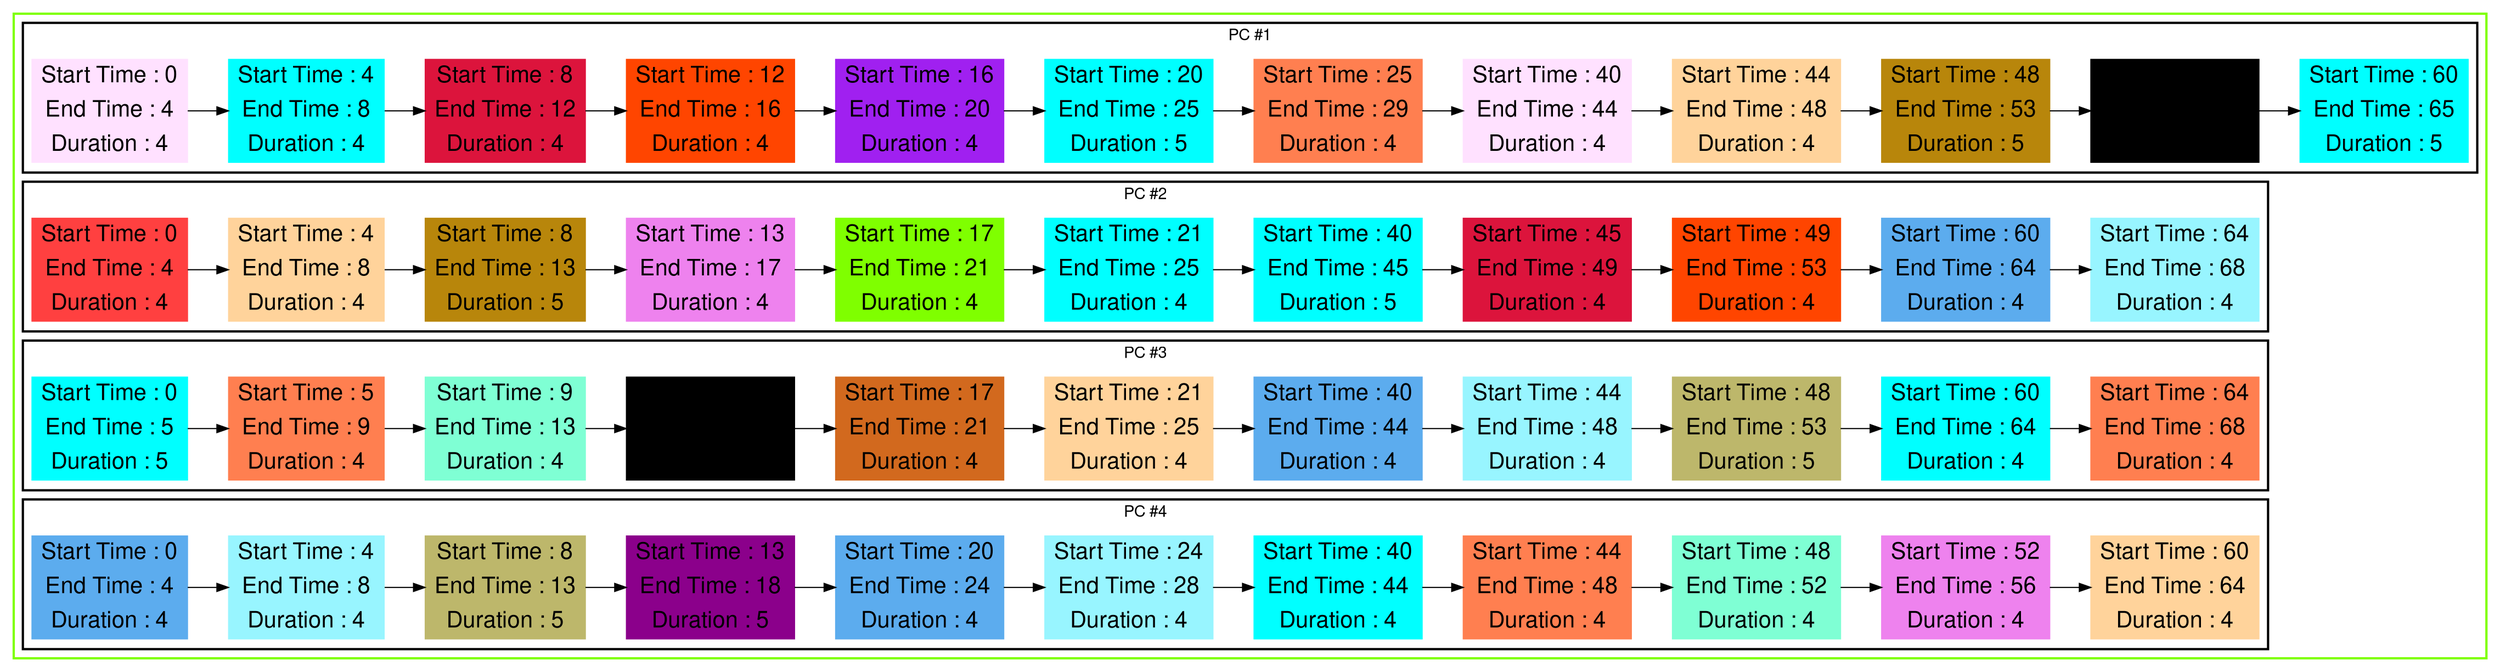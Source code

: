 digraph G {

fontname="Helvetica,Arial,sans-serif"
node [fontname="Helvetica,Arial,sans-serif"]
edge [fontname="Helvetica,Arial,sans-serif"]
graph [rankdir = "LR"];
node [fontsize = "20" shape = "ellipse"];

    subgraph cluster_Mod_0{
        color =chartreuse
        style = bold
        subgraph cluster_0{
           node [style=filled]
           color = black


            "node13" [
               label = "Start Time : 0 | End Time : 4 | Duration : 4"
               shape = "record"
               color = thistle1
            ]

            "node4" [
               label = "Start Time : 4 | End Time : 8 | Duration : 4"
               shape = "record"
               color = aqua
            ]

            "node34" [
               label = "Start Time : 8 | End Time : 12 | Duration : 4"
               shape = "record"
               color = crimson
            ]

            "node10" [
               label = "Start Time : 12 | End Time : 16 | Duration : 4"
               shape = "record"
               color = orangered1
            ]

            "node12" [
               label = "Start Time : 16 | End Time : 20 | Duration : 4"
               shape = "record"
               color = x11purple
            ]

            "node37" [
               label = "Start Time : 20 | End Time : 25 | Duration : 5"
               shape = "record"
               color = cyan
            ]

            "node29" [
               label = "Start Time : 25 | End Time : 29 | Duration : 4"
               shape = "record"
               color = coral
            ]

            "node14" [
               label = "Start Time : 40 | End Time : 44 | Duration : 4"
               shape = "record"
               color = thistle1
            ]

            "node20" [
               label = "Start Time : 44 | End Time : 48 | Duration : 4"
               shape = "record"
               color = burlywood1
            ]

            "node41" [
               label = "Start Time : 48 | End Time : 53 | Duration : 5"
               shape = "record"
               color = darkgoldenrod
            ]

            "node33" [
               label = "Start Time : 53 | End Time : 57 | Duration : 4"
               shape = "record"
               color = cornflower
            ]

            "node39" [
               label = "Start Time : 60 | End Time : 65 | Duration : 5"
               shape = "record"
               color = cyan
            ]

            node13 -> node4 -> node34 -> node10 -> node12 -> node37 -> node29 -> node14 -> node20 -> node41 -> node33 -> node39

            label = "PC #1"

        }
        subgraph cluster_1{
           node [style=filled]
           color = black


            "node17" [
               label = "Start Time : 0 | End Time : 4 | Duration : 4"
               shape = "record"
               color = brown1
            ]

            "node18" [
               label = "Start Time : 4 | End Time : 8 | Duration : 4"
               shape = "record"
               color = burlywood1
            ]

            "node40" [
               label = "Start Time : 8 | End Time : 13 | Duration : 5"
               shape = "record"
               color = darkgoldenrod
            ]

            "node15" [
               label = "Start Time : 13 | End Time : 17 | Duration : 4"
               shape = "record"
               color = violet
            ]

            "node26" [
               label = "Start Time : 17 | End Time : 21 | Duration : 4"
               shape = "record"
               color = chartreuse
            ]

            "node5" [
               label = "Start Time : 21 | End Time : 25 | Duration : 4"
               shape = "record"
               color = aqua
            ]

            "node38" [
               label = "Start Time : 40 | End Time : 45 | Duration : 5"
               shape = "record"
               color = cyan
            ]

            "node35" [
               label = "Start Time : 45 | End Time : 49 | Duration : 4"
               shape = "record"
               color = crimson
            ]

            "node11" [
               label = "Start Time : 49 | End Time : 53 | Duration : 4"
               shape = "record"
               color = orangered1
            ]

            "node3" [
               label = "Start Time : 60 | End Time : 64 | Duration : 4"
               shape = "record"
               color = steelblue2
            ]

            "node25" [
               label = "Start Time : 64 | End Time : 68 | Duration : 4"
               shape = "record"
               color = cadetblue1
            ]

            node17 -> node18 -> node40 -> node15 -> node26 -> node5 -> node38 -> node35 -> node11 -> node3 -> node25

            label = "PC #2"

        }
        subgraph cluster_2{
           node [style=filled]
           color = black


            "node36" [
               label = "Start Time : 0 | End Time : 5 | Duration : 5"
               shape = "record"
               color = cyan
            ]

            "node28" [
               label = "Start Time : 5 | End Time : 9 | Duration : 4"
               shape = "record"
               color = coral
            ]

            "node8" [
               label = "Start Time : 9 | End Time : 13 | Duration : 4"
               shape = "record"
               color = aquamarine
            ]

            "node32" [
               label = "Start Time : 13 | End Time : 17 | Duration : 4"
               shape = "record"
               color = cornflower
            ]

            "node27" [
               label = "Start Time : 17 | End Time : 21 | Duration : 4"
               shape = "record"
               color = chocolate
            ]

            "node19" [
               label = "Start Time : 21 | End Time : 25 | Duration : 4"
               shape = "record"
               color = burlywood1
            ]

            "node2" [
               label = "Start Time : 40 | End Time : 44 | Duration : 4"
               shape = "record"
               color = steelblue2
            ]

            "node24" [
               label = "Start Time : 44 | End Time : 48 | Duration : 4"
               shape = "record"
               color = cadetblue1
            ]

            "node43" [
               label = "Start Time : 48 | End Time : 53 | Duration : 5"
               shape = "record"
               color = darkkhaki
            ]

            "node7" [
               label = "Start Time : 60 | End Time : 64 | Duration : 4"
               shape = "record"
               color = aqua
            ]

            "node31" [
               label = "Start Time : 64 | End Time : 68 | Duration : 4"
               shape = "record"
               color = coral
            ]

            node36 -> node28 -> node8 -> node32 -> node27 -> node19 -> node2 -> node24 -> node43 -> node7 -> node31

            label = "PC #3"

        }
        subgraph cluster_3{
           node [style=filled]
           color = black


            "node0" [
               label = "Start Time : 0 | End Time : 4 | Duration : 4"
               shape = "record"
               color = steelblue2
            ]

            "node22" [
               label = "Start Time : 4 | End Time : 8 | Duration : 4"
               shape = "record"
               color = cadetblue1
            ]

            "node42" [
               label = "Start Time : 8 | End Time : 13 | Duration : 5"
               shape = "record"
               color = darkkhaki
            ]

            "node44" [
               label = "Start Time : 13 | End Time : 18 | Duration : 5"
               shape = "record"
               color = darkmagenta
            ]

            "node1" [
               label = "Start Time : 20 | End Time : 24 | Duration : 4"
               shape = "record"
               color = steelblue2
            ]

            "node23" [
               label = "Start Time : 24 | End Time : 28 | Duration : 4"
               shape = "record"
               color = cadetblue1
            ]

            "node6" [
               label = "Start Time : 40 | End Time : 44 | Duration : 4"
               shape = "record"
               color = aqua
            ]

            "node30" [
               label = "Start Time : 44 | End Time : 48 | Duration : 4"
               shape = "record"
               color = coral
            ]

            "node9" [
               label = "Start Time : 48 | End Time : 52 | Duration : 4"
               shape = "record"
               color = aquamarine
            ]

            "node16" [
               label = "Start Time : 52 | End Time : 56 | Duration : 4"
               shape = "record"
               color = violet
            ]

            "node21" [
               label = "Start Time : 60 | End Time : 64 | Duration : 4"
               shape = "record"
               color = burlywood1
            ]

            node0 -> node22 -> node42 -> node44 -> node1 -> node23 -> node6 -> node30 -> node9 -> node16 -> node21

            label = "PC #4"

        }
    }




}

